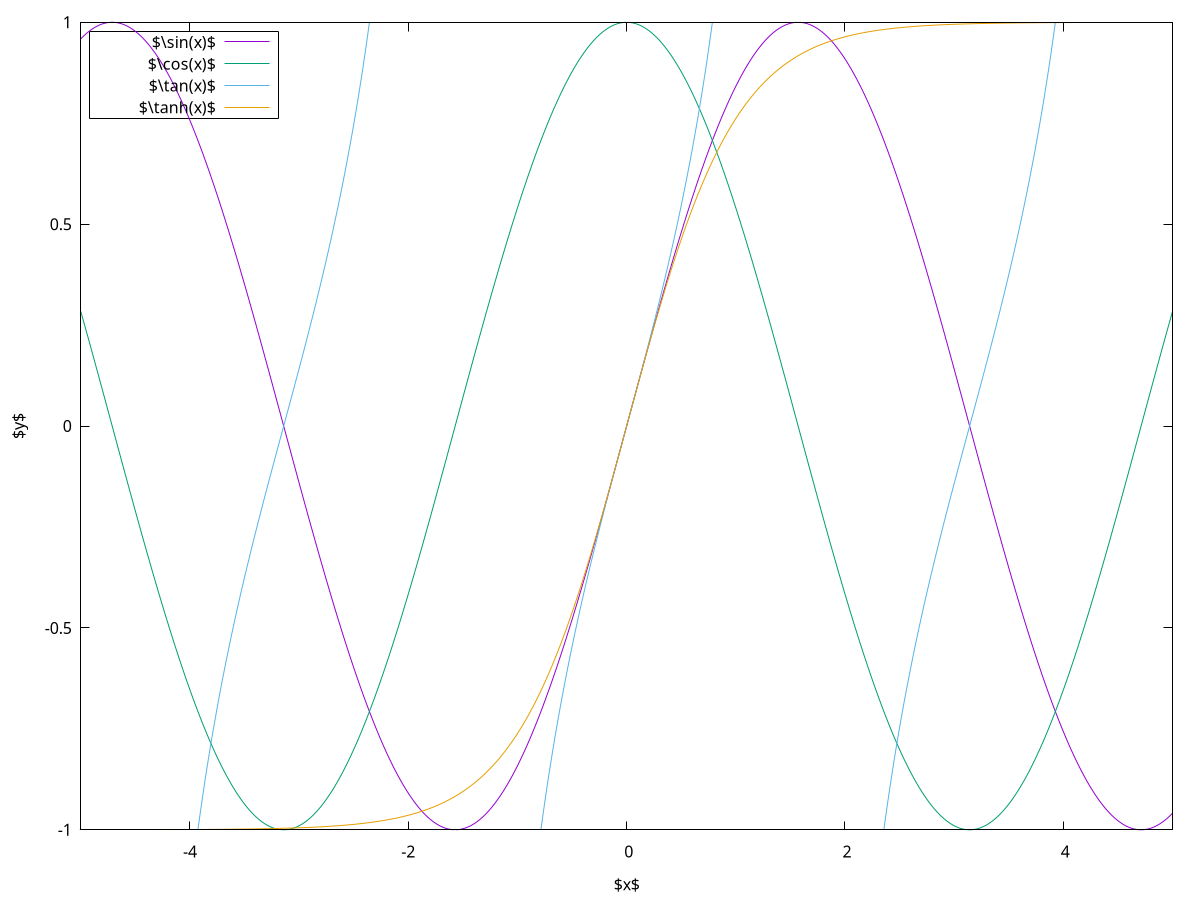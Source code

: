 set terminal latex rotate
set output 'picture1-gnuplottex-fig1.tex'
            set key box top left
            set key width 4
            set sample 1000
            set xr [-5:5]
            set yr [-1:1]
            set xlabel '$x$'
            set ylabel '$y$'
            plot sin(x) w l lc 1 t '$\sin(x)$',\
            cos(x) w l lc 2 t '$\cos(x)$',\
            tan(x) w l lc 3 t '$\tan(x)$',\
            tanh(x) w l lc 4 t '$\tanh(x)$'
        
